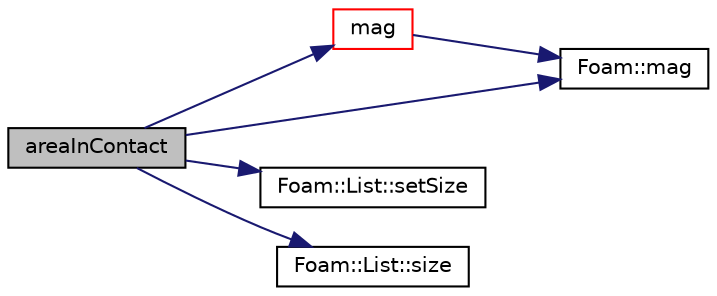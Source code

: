 digraph "areaInContact"
{
  bgcolor="transparent";
  edge [fontname="Helvetica",fontsize="10",labelfontname="Helvetica",labelfontsize="10"];
  node [fontname="Helvetica",fontsize="10",shape=record];
  rankdir="LR";
  Node643 [label="areaInContact",height=0.2,width=0.4,color="black", fillcolor="grey75", style="filled", fontcolor="black"];
  Node643 -> Node644 [color="midnightblue",fontsize="10",style="solid",fontname="Helvetica"];
  Node644 [label="mag",height=0.2,width=0.4,color="red",URL="$a28369.html#a4e7462523832986fec7cf4e862ccc6fd",tooltip="Magnitude of face area. "];
  Node644 -> Node645 [color="midnightblue",fontsize="10",style="solid",fontname="Helvetica"];
  Node645 [label="Foam::mag",height=0.2,width=0.4,color="black",URL="$a21851.html#a929da2a3fdcf3dacbbe0487d3a330dae"];
  Node643 -> Node645 [color="midnightblue",fontsize="10",style="solid",fontname="Helvetica"];
  Node643 -> Node649 [color="midnightblue",fontsize="10",style="solid",fontname="Helvetica"];
  Node649 [label="Foam::List::setSize",height=0.2,width=0.4,color="black",URL="$a26833.html#aedb985ffeaf1bdbfeccc2a8730405703",tooltip="Reset size of List. "];
  Node643 -> Node650 [color="midnightblue",fontsize="10",style="solid",fontname="Helvetica"];
  Node650 [label="Foam::List::size",height=0.2,width=0.4,color="black",URL="$a26833.html#a8a5f6fa29bd4b500caf186f60245b384",tooltip="Override size to be inconsistent with allocated storage. "];
}
